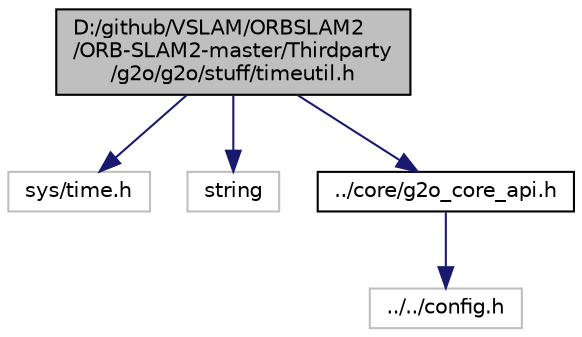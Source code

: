 digraph "D:/github/VSLAM/ORBSLAM2/ORB-SLAM2-master/Thirdparty/g2o/g2o/stuff/timeutil.h"
{
  edge [fontname="Helvetica",fontsize="10",labelfontname="Helvetica",labelfontsize="10"];
  node [fontname="Helvetica",fontsize="10",shape=record];
  Node0 [label="D:/github/VSLAM/ORBSLAM2\l/ORB-SLAM2-master/Thirdparty\l/g2o/g2o/stuff/timeutil.h",height=0.2,width=0.4,color="black", fillcolor="grey75", style="filled", fontcolor="black"];
  Node0 -> Node1 [color="midnightblue",fontsize="10",style="solid",fontname="Helvetica"];
  Node1 [label="sys/time.h",height=0.2,width=0.4,color="grey75", fillcolor="white", style="filled"];
  Node0 -> Node2 [color="midnightblue",fontsize="10",style="solid",fontname="Helvetica"];
  Node2 [label="string",height=0.2,width=0.4,color="grey75", fillcolor="white", style="filled"];
  Node0 -> Node3 [color="midnightblue",fontsize="10",style="solid",fontname="Helvetica"];
  Node3 [label="../core/g2o_core_api.h",height=0.2,width=0.4,color="black", fillcolor="white", style="filled",URL="$g2o__core__api_8h_source.html"];
  Node3 -> Node4 [color="midnightblue",fontsize="10",style="solid",fontname="Helvetica"];
  Node4 [label="../../config.h",height=0.2,width=0.4,color="grey75", fillcolor="white", style="filled"];
}
